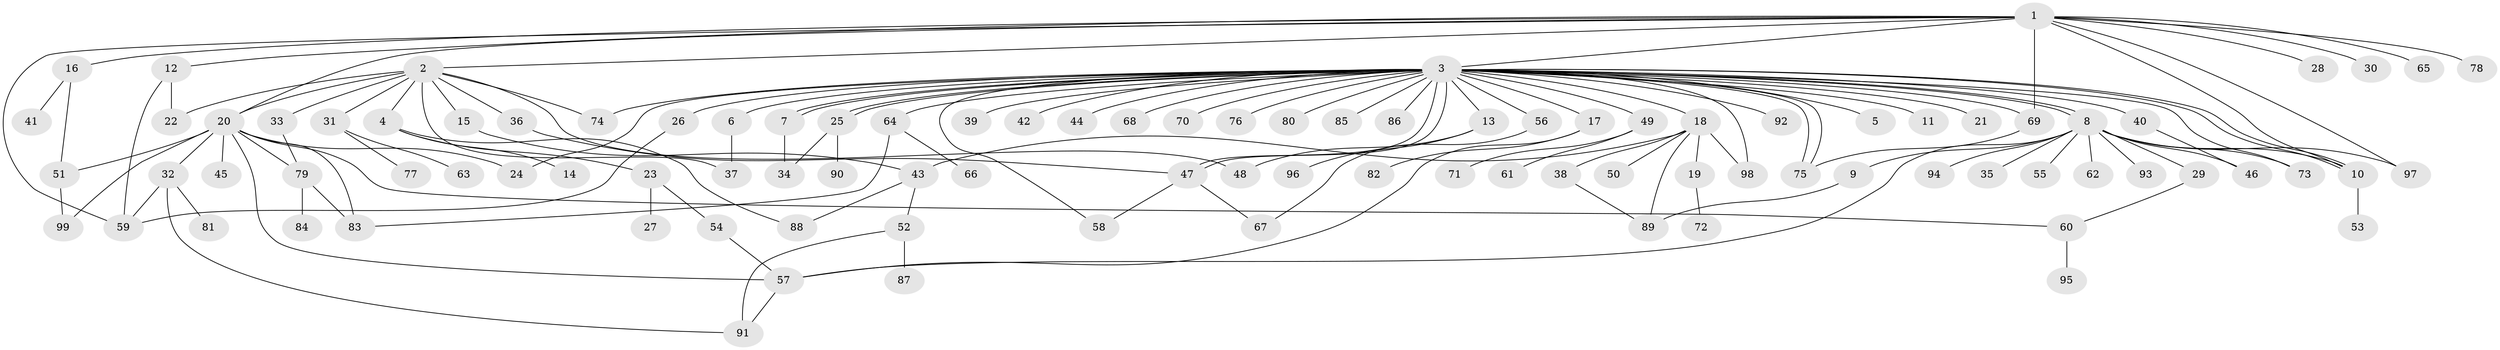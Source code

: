 // Generated by graph-tools (version 1.1) at 2025/35/03/09/25 02:35:31]
// undirected, 99 vertices, 140 edges
graph export_dot {
graph [start="1"]
  node [color=gray90,style=filled];
  1;
  2;
  3;
  4;
  5;
  6;
  7;
  8;
  9;
  10;
  11;
  12;
  13;
  14;
  15;
  16;
  17;
  18;
  19;
  20;
  21;
  22;
  23;
  24;
  25;
  26;
  27;
  28;
  29;
  30;
  31;
  32;
  33;
  34;
  35;
  36;
  37;
  38;
  39;
  40;
  41;
  42;
  43;
  44;
  45;
  46;
  47;
  48;
  49;
  50;
  51;
  52;
  53;
  54;
  55;
  56;
  57;
  58;
  59;
  60;
  61;
  62;
  63;
  64;
  65;
  66;
  67;
  68;
  69;
  70;
  71;
  72;
  73;
  74;
  75;
  76;
  77;
  78;
  79;
  80;
  81;
  82;
  83;
  84;
  85;
  86;
  87;
  88;
  89;
  90;
  91;
  92;
  93;
  94;
  95;
  96;
  97;
  98;
  99;
  1 -- 2;
  1 -- 3;
  1 -- 10;
  1 -- 12;
  1 -- 16;
  1 -- 20;
  1 -- 28;
  1 -- 30;
  1 -- 59;
  1 -- 65;
  1 -- 69;
  1 -- 78;
  1 -- 97;
  2 -- 4;
  2 -- 15;
  2 -- 20;
  2 -- 22;
  2 -- 31;
  2 -- 33;
  2 -- 36;
  2 -- 37;
  2 -- 48;
  2 -- 74;
  3 -- 5;
  3 -- 6;
  3 -- 7;
  3 -- 7;
  3 -- 8;
  3 -- 8;
  3 -- 10;
  3 -- 10;
  3 -- 11;
  3 -- 13;
  3 -- 17;
  3 -- 18;
  3 -- 21;
  3 -- 24;
  3 -- 25;
  3 -- 25;
  3 -- 26;
  3 -- 39;
  3 -- 40;
  3 -- 42;
  3 -- 44;
  3 -- 47;
  3 -- 47;
  3 -- 49;
  3 -- 56;
  3 -- 58;
  3 -- 64;
  3 -- 68;
  3 -- 69;
  3 -- 70;
  3 -- 73;
  3 -- 74;
  3 -- 75;
  3 -- 75;
  3 -- 76;
  3 -- 80;
  3 -- 85;
  3 -- 86;
  3 -- 92;
  3 -- 98;
  4 -- 14;
  4 -- 23;
  4 -- 88;
  6 -- 37;
  7 -- 34;
  8 -- 9;
  8 -- 10;
  8 -- 29;
  8 -- 35;
  8 -- 46;
  8 -- 55;
  8 -- 57;
  8 -- 62;
  8 -- 73;
  8 -- 93;
  8 -- 94;
  8 -- 97;
  9 -- 89;
  10 -- 53;
  12 -- 22;
  12 -- 59;
  13 -- 48;
  13 -- 96;
  15 -- 43;
  16 -- 41;
  16 -- 51;
  17 -- 57;
  17 -- 82;
  18 -- 19;
  18 -- 38;
  18 -- 43;
  18 -- 50;
  18 -- 89;
  18 -- 98;
  19 -- 72;
  20 -- 24;
  20 -- 32;
  20 -- 45;
  20 -- 51;
  20 -- 57;
  20 -- 60;
  20 -- 79;
  20 -- 83;
  20 -- 99;
  23 -- 27;
  23 -- 54;
  25 -- 34;
  25 -- 90;
  26 -- 59;
  29 -- 60;
  31 -- 63;
  31 -- 77;
  32 -- 59;
  32 -- 81;
  32 -- 91;
  33 -- 79;
  36 -- 47;
  38 -- 89;
  40 -- 46;
  43 -- 52;
  43 -- 88;
  47 -- 58;
  47 -- 67;
  49 -- 61;
  49 -- 71;
  51 -- 99;
  52 -- 87;
  52 -- 91;
  54 -- 57;
  56 -- 67;
  57 -- 91;
  60 -- 95;
  64 -- 66;
  64 -- 83;
  69 -- 75;
  79 -- 83;
  79 -- 84;
}
